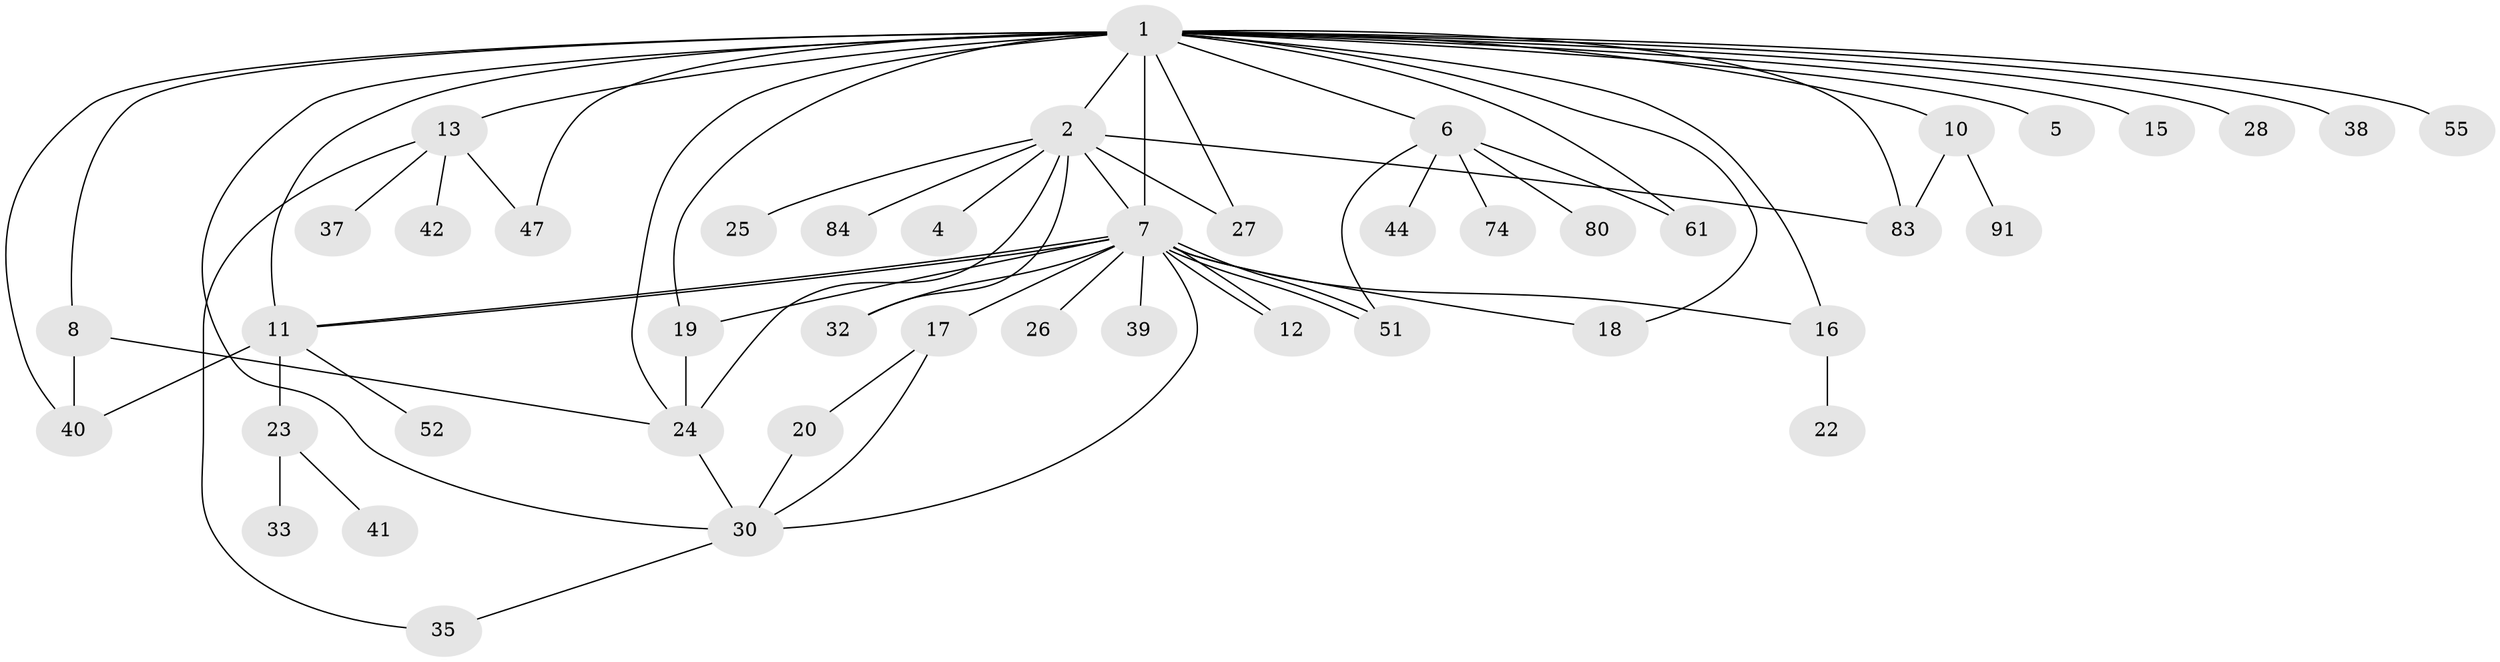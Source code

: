 // original degree distribution, {12: 0.01098901098901099, 10: 0.01098901098901099, 31: 0.01098901098901099, 1: 0.5054945054945055, 6: 0.02197802197802198, 23: 0.01098901098901099, 3: 0.13186813186813187, 4: 0.04395604395604396, 8: 0.01098901098901099, 2: 0.17582417582417584, 5: 0.054945054945054944, 7: 0.01098901098901099}
// Generated by graph-tools (version 1.1) at 2025/14/03/09/25 04:14:29]
// undirected, 45 vertices, 69 edges
graph export_dot {
graph [start="1"]
  node [color=gray90,style=filled];
  1 [super="+49+43+9+31+3"];
  2;
  4;
  5;
  6;
  7;
  8;
  10;
  11;
  12;
  13 [super="+14+29"];
  15;
  16 [super="+54"];
  17 [super="+67+50+34"];
  18;
  19;
  20 [super="+46"];
  22;
  23 [super="+69"];
  24 [super="+62+90"];
  25;
  26;
  27 [super="+58"];
  28;
  30 [super="+63"];
  32;
  33;
  35;
  37;
  38;
  39;
  40;
  41;
  42;
  44;
  47;
  51;
  52;
  55;
  61 [super="+81"];
  74;
  80;
  83 [super="+87"];
  84;
  91;
  1 -- 2 [weight=2];
  1 -- 10 [weight=2];
  1 -- 16 [weight=2];
  1 -- 18;
  1 -- 19;
  1 -- 55;
  1 -- 7 [weight=7];
  1 -- 27 [weight=2];
  1 -- 5;
  1 -- 6;
  1 -- 8;
  1 -- 11 [weight=2];
  1 -- 13 [weight=2];
  1 -- 15;
  1 -- 83;
  1 -- 24;
  1 -- 28;
  1 -- 30;
  1 -- 38;
  1 -- 40;
  1 -- 47;
  1 -- 61;
  2 -- 4;
  2 -- 7;
  2 -- 24;
  2 -- 25;
  2 -- 32;
  2 -- 84;
  2 -- 83;
  2 -- 27;
  6 -- 44;
  6 -- 51;
  6 -- 61;
  6 -- 74;
  6 -- 80;
  7 -- 11;
  7 -- 11;
  7 -- 12;
  7 -- 12;
  7 -- 16;
  7 -- 17;
  7 -- 18;
  7 -- 19;
  7 -- 26;
  7 -- 32;
  7 -- 39;
  7 -- 51;
  7 -- 51;
  7 -- 30;
  8 -- 24;
  8 -- 40;
  10 -- 83;
  10 -- 91;
  11 -- 23;
  11 -- 40;
  11 -- 52;
  13 -- 37;
  13 -- 42;
  13 -- 35;
  13 -- 47;
  16 -- 22;
  17 -- 20;
  17 -- 30;
  19 -- 24;
  20 -- 30;
  23 -- 33;
  23 -- 41;
  24 -- 30;
  30 -- 35;
}
